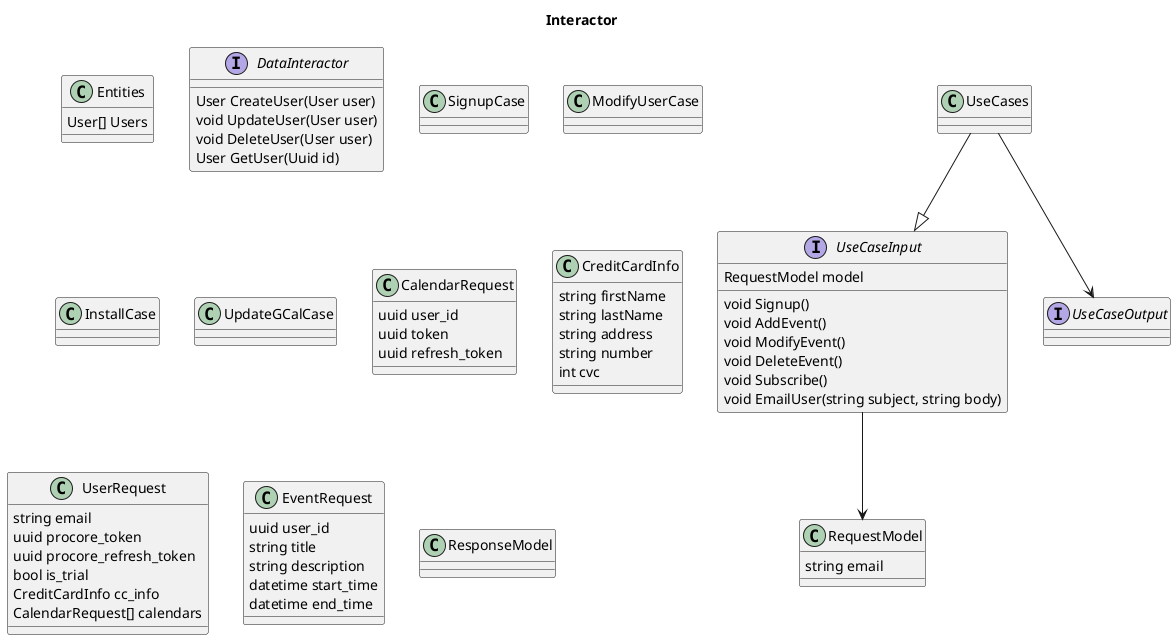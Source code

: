 @startuml
title Interactor

class Entities {
    User[] Users
}

interface DataInteractor {
    User CreateUser(User user)
    void UpdateUser(User user)
    void DeleteUser(User user)
    User GetUser(Uuid id)
}

class SignupCase {

}

class ModifyUserCase {

}

class InstallCase {

}

class UpdateGCalCase {

}

class UseCases {

}

interface UseCaseInput {
    RequestModel model
    void Signup()
    void AddEvent()
    void ModifyEvent()
    void DeleteEvent()
    void Subscribe()
    void EmailUser(string subject, string body)
}

interface UseCaseOutput {

}

class CalendarRequest {
    uuid user_id
    uuid token
    uuid refresh_token
}

class CreditCardInfo {
    string firstName
    string lastName
    string address
    string number
    int cvc
}

class UserRequest {
    string email
    uuid procore_token
    uuid procore_refresh_token
    bool is_trial
    CreditCardInfo cc_info
    CalendarRequest[] calendars
}

class EventRequest {
    uuid user_id
    string title
    string description
    datetime start_time
    datetime end_time
}

class RequestModel {
    string email

}

class ResponseModel {

}

UseCases --|> UseCaseInput
UseCases --> UseCaseOutput
UseCaseInput --> RequestModel

@enduml